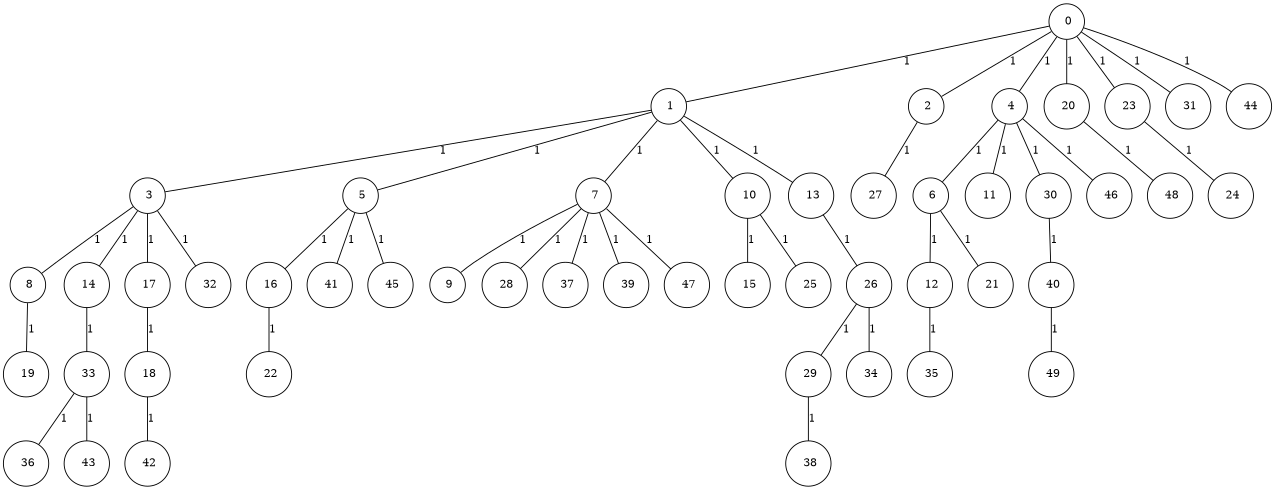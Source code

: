 graph G {
size="8.5,11;"
ratio = "expand;"
fixedsize="true;"
overlap="scale;"
node[shape=circle,width=.12,hight=.12,fontsize=12]
edge[fontsize=12]

0[label=" 0" color=black, pos="2.4129841,1.787263!"];
1[label=" 1" color=black, pos="0.8514178,1.3667879!"];
2[label=" 2" color=black, pos="0.77160937,1.2565294!"];
3[label=" 3" color=black, pos="0.59468445,0.91230912!"];
4[label=" 4" color=black, pos="0.2093825,1.8136896!"];
5[label=" 5" color=black, pos="2.6497206,2.4950456!"];
6[label=" 6" color=black, pos="2.7345487,1.4493412!"];
7[label=" 7" color=black, pos="2.9949054,0.80781953!"];
8[label=" 8" color=black, pos="0.39394341,2.8333538!"];
9[label=" 9" color=black, pos="1.2236652,2.7463963!"];
10[label=" 10" color=black, pos="2.8405673,0.20651281!"];
11[label=" 11" color=black, pos="2.8265129,1.4793258!"];
12[label=" 12" color=black, pos="1.5952435,1.4191394!"];
13[label=" 13" color=black, pos="0.65952743,1.2355337!"];
14[label=" 14" color=black, pos="0.43842523,2.1230742!"];
15[label=" 15" color=black, pos="1.0211931,2.8412202!"];
16[label=" 16" color=black, pos="0.52597631,1.6604978!"];
17[label=" 17" color=black, pos="2.8747157,1.7449161!"];
18[label=" 18" color=black, pos="1.4098197,2.1505347!"];
19[label=" 19" color=black, pos="0.070250891,1.272228!"];
20[label=" 20" color=black, pos="2.922876,0.9104585!"];
21[label=" 21" color=black, pos="2.6055524,1.9764795!"];
22[label=" 22" color=black, pos="2.8308671,0.47730831!"];
23[label=" 23" color=black, pos="2.0304474,2.2671968!"];
24[label=" 24" color=black, pos="1.9931025,1.3060653!"];
25[label=" 25" color=black, pos="1.3345887,0.58310119!"];
26[label=" 26" color=black, pos="0.0024103741,2.980741!"];
27[label=" 27" color=black, pos="0.36349648,0.73815564!"];
28[label=" 28" color=black, pos="1.9443365,1.8687758!"];
29[label=" 29" color=black, pos="2.7946063,2.5938665!"];
30[label=" 30" color=black, pos="2.944809,1.4775336!"];
31[label=" 31" color=black, pos="1.3897033,1.5316802!"];
32[label=" 32" color=black, pos="2.672425,0.25062402!"];
33[label=" 33" color=black, pos="1.8887269,1.7514221!"];
34[label=" 34" color=black, pos="1.5673611,0.96379851!"];
35[label=" 35" color=black, pos="2.9851322,0.21723006!"];
36[label=" 36" color=black, pos="0.35056828,0.47935751!"];
37[label=" 37" color=black, pos="0.93126118,2.770648!"];
38[label=" 38" color=black, pos="1.1443988,0.8513266!"];
39[label=" 39" color=black, pos="0.99291208,0.91690798!"];
40[label=" 40" color=black, pos="0.22075221,0.67235079!"];
41[label=" 41" color=black, pos="0.0012572138,1.0006163!"];
42[label=" 42" color=black, pos="0.155936,2.499476!"];
43[label=" 43" color=black, pos="0.66636896,2.0705368!"];
44[label=" 44" color=black, pos="0.8027119,1.1621118!"];
45[label=" 45" color=black, pos="2.6231184,0.61004325!"];
46[label=" 46" color=black, pos="1.1809415,1.3016194!"];
47[label=" 47" color=black, pos="1.8443766,0.83919065!"];
48[label=" 48" color=black, pos="1.3860594,0.1746079!"];
49[label=" 49" color=black, pos="0.93531432,1.9559349!"];
0--1[label="1"]
0--2[label="1"]
0--4[label="1"]
0--20[label="1"]
0--23[label="1"]
0--31[label="1"]
0--44[label="1"]
1--3[label="1"]
1--5[label="1"]
1--7[label="1"]
1--10[label="1"]
1--13[label="1"]
2--27[label="1"]
3--8[label="1"]
3--14[label="1"]
3--17[label="1"]
3--32[label="1"]
4--6[label="1"]
4--11[label="1"]
4--30[label="1"]
4--46[label="1"]
5--16[label="1"]
5--41[label="1"]
5--45[label="1"]
6--12[label="1"]
6--21[label="1"]
7--9[label="1"]
7--28[label="1"]
7--37[label="1"]
7--39[label="1"]
7--47[label="1"]
8--19[label="1"]
10--15[label="1"]
10--25[label="1"]
12--35[label="1"]
13--26[label="1"]
14--33[label="1"]
16--22[label="1"]
17--18[label="1"]
18--42[label="1"]
20--48[label="1"]
23--24[label="1"]
26--29[label="1"]
26--34[label="1"]
29--38[label="1"]
30--40[label="1"]
33--36[label="1"]
33--43[label="1"]
40--49[label="1"]

}
